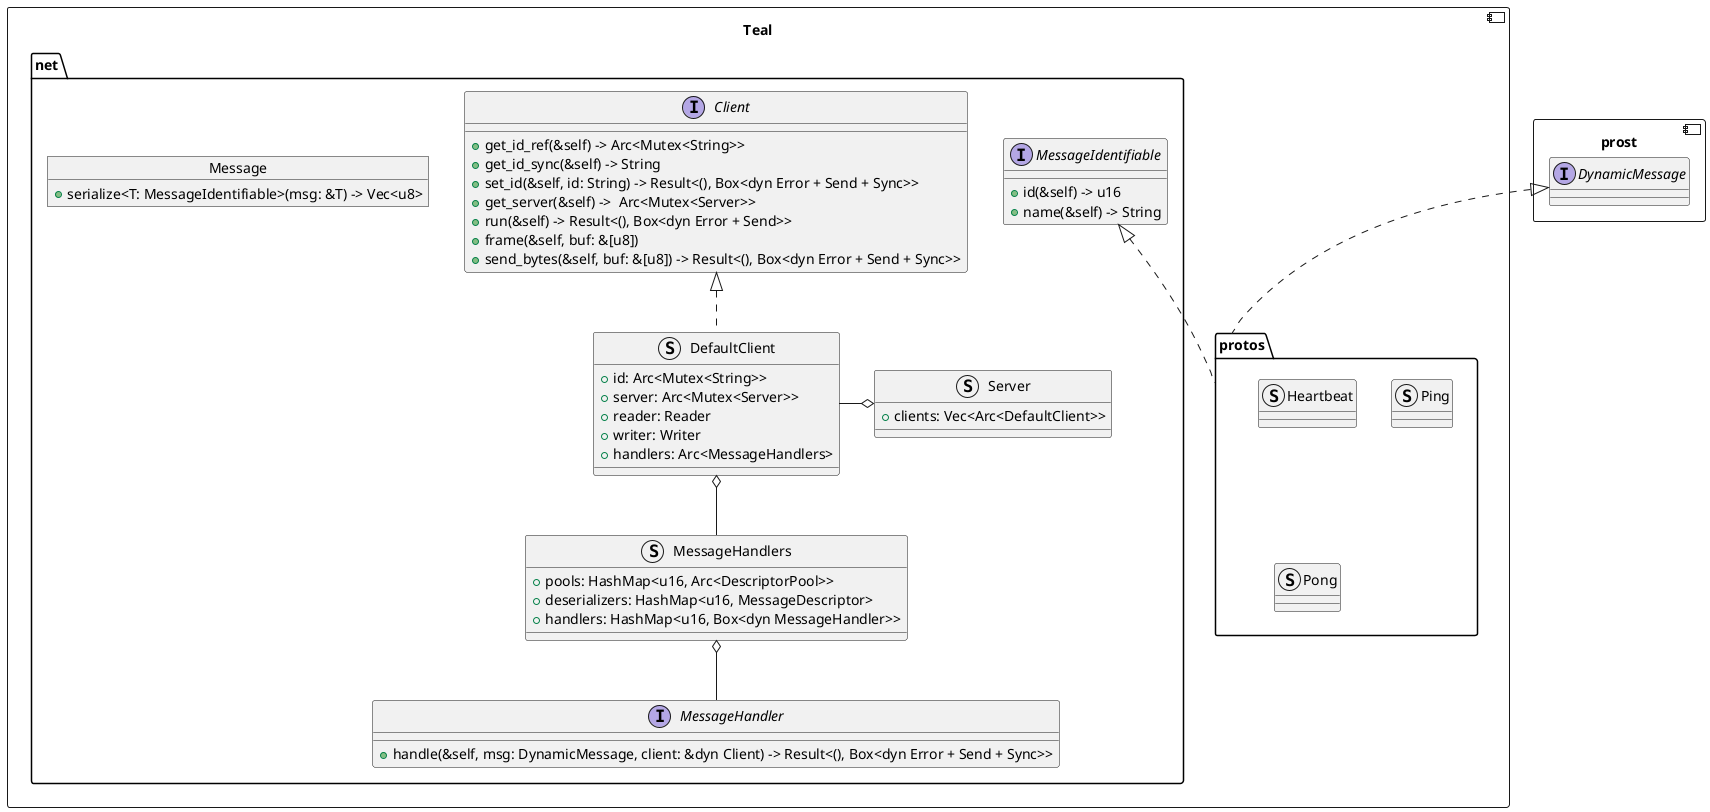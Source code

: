 @startuml vue-module

component prost {
	interface DynamicMessage {

	}
}

component Teal {
	package net {
		interface "Client" as client {
			+get_id_ref(&self) -> Arc<Mutex<String>>
			+get_id_sync(&self) -> String
			+set_id(&self, id: String) -> Result<(), Box<dyn Error + Send + Sync>>
			+get_server(&self) ->  Arc<Mutex<Server>>
			+run(&self) -> Result<(), Box<dyn Error + Send>>
			+frame(&self, buf: &[u8])
			+send_bytes(&self, buf: &[u8]) -> Result<(), Box<dyn Error + Send + Sync>>
		}
		interface "MessageIdentifiable" as mi {
			+id(&self) -> u16
			+name(&self) -> String
		}
		object Message {
			+serialize<T: MessageIdentifiable>(msg: &T) -> Vec<u8>
		}
		struct "DefaultClient" as dc {
			+id: Arc<Mutex<String>>
			+server: Arc<Mutex<Server>>
			+reader: Reader
			+writer: Writer
			+handlers: Arc<MessageHandlers>
		}
		interface "MessageHandler" as mh {
			+handle(&self, msg: DynamicMessage, client: &dyn Client) -> Result<(), Box<dyn Error + Send + Sync>>
		}
		struct "MessageHandlers" as mhs {
			+pools: HashMap<u16, Arc<DescriptorPool>>
			+deserializers: HashMap<u16, MessageDescriptor>
			+handlers: HashMap<u16, Box<dyn MessageHandler>>
		}
		struct "Server" as server {
			+clients: Vec<Arc<DefaultClient>>
		}
		dc .up.|> client
		dc -right-o server
		mh -up-o mhs
		dc o-- mhs
	}
	package protos {
		struct "Heartbeat" as heartbeat
		struct "Ping" as ping
		struct "Pong" as pong
	}
	' ping .up.|> mi
	' pong .up.|> mi
	' heartbeat .up.|> mi
	protos .up.|> mi
	protos .up.|> DynamicMessage
	' mi <|.. ping
}
@enduml
